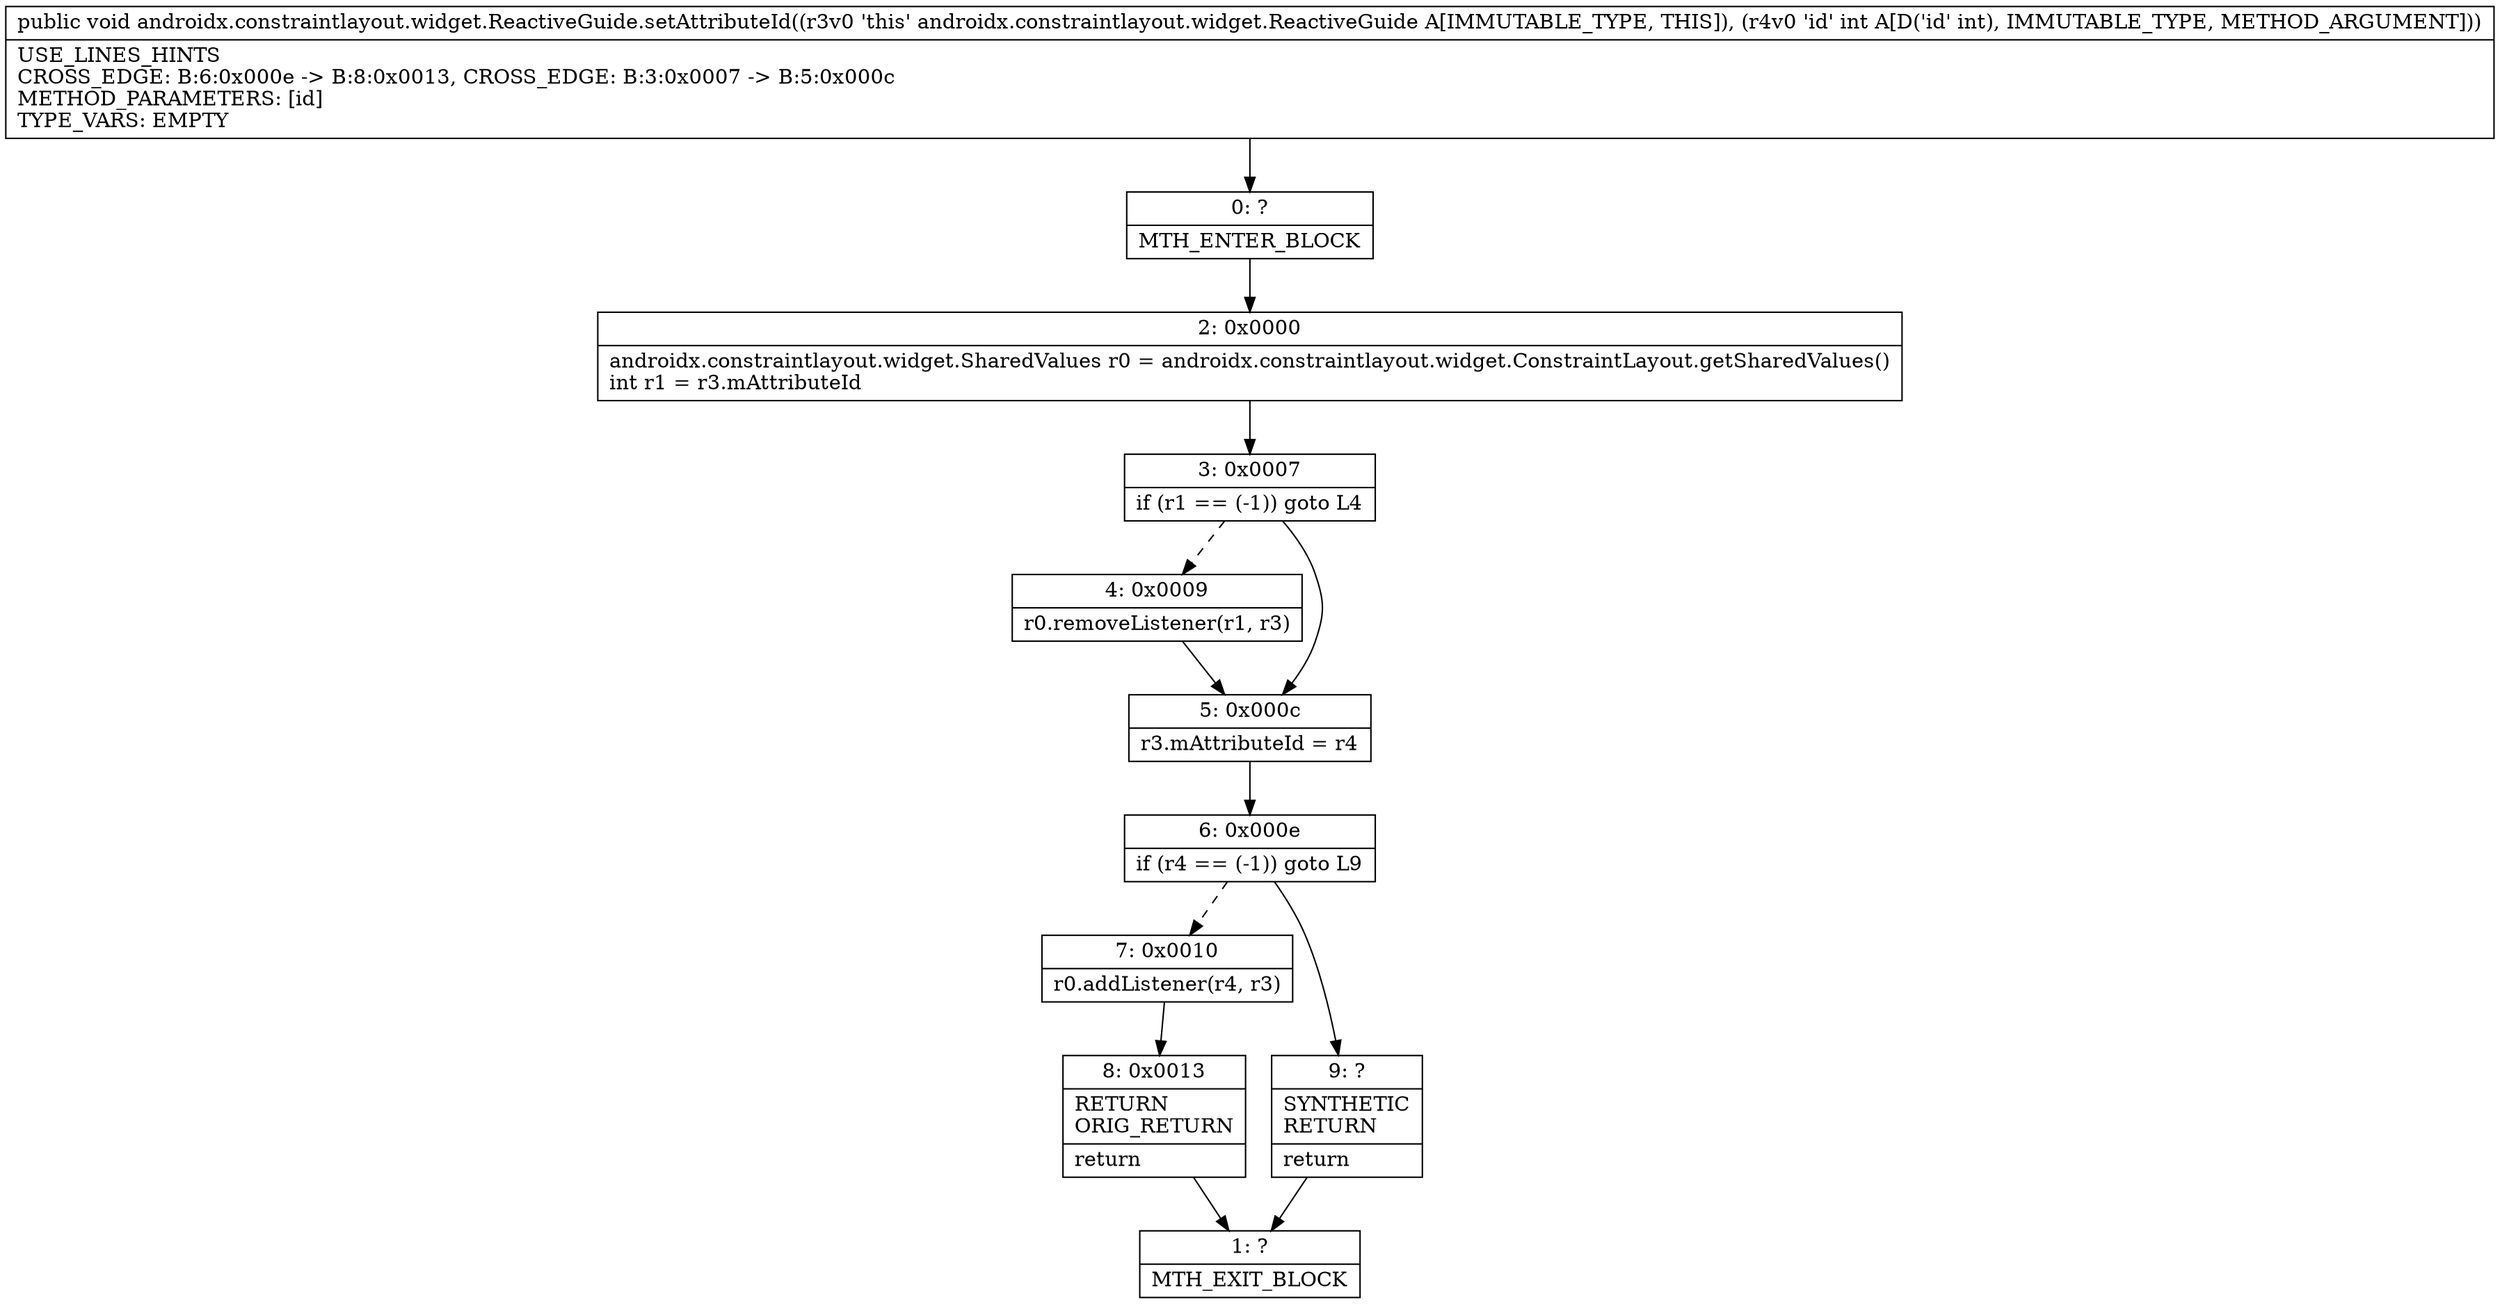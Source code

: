 digraph "CFG forandroidx.constraintlayout.widget.ReactiveGuide.setAttributeId(I)V" {
Node_0 [shape=record,label="{0\:\ ?|MTH_ENTER_BLOCK\l}"];
Node_2 [shape=record,label="{2\:\ 0x0000|androidx.constraintlayout.widget.SharedValues r0 = androidx.constraintlayout.widget.ConstraintLayout.getSharedValues()\lint r1 = r3.mAttributeId\l}"];
Node_3 [shape=record,label="{3\:\ 0x0007|if (r1 == (\-1)) goto L4\l}"];
Node_4 [shape=record,label="{4\:\ 0x0009|r0.removeListener(r1, r3)\l}"];
Node_5 [shape=record,label="{5\:\ 0x000c|r3.mAttributeId = r4\l}"];
Node_6 [shape=record,label="{6\:\ 0x000e|if (r4 == (\-1)) goto L9\l}"];
Node_7 [shape=record,label="{7\:\ 0x0010|r0.addListener(r4, r3)\l}"];
Node_8 [shape=record,label="{8\:\ 0x0013|RETURN\lORIG_RETURN\l|return\l}"];
Node_1 [shape=record,label="{1\:\ ?|MTH_EXIT_BLOCK\l}"];
Node_9 [shape=record,label="{9\:\ ?|SYNTHETIC\lRETURN\l|return\l}"];
MethodNode[shape=record,label="{public void androidx.constraintlayout.widget.ReactiveGuide.setAttributeId((r3v0 'this' androidx.constraintlayout.widget.ReactiveGuide A[IMMUTABLE_TYPE, THIS]), (r4v0 'id' int A[D('id' int), IMMUTABLE_TYPE, METHOD_ARGUMENT]))  | USE_LINES_HINTS\lCROSS_EDGE: B:6:0x000e \-\> B:8:0x0013, CROSS_EDGE: B:3:0x0007 \-\> B:5:0x000c\lMETHOD_PARAMETERS: [id]\lTYPE_VARS: EMPTY\l}"];
MethodNode -> Node_0;Node_0 -> Node_2;
Node_2 -> Node_3;
Node_3 -> Node_4[style=dashed];
Node_3 -> Node_5;
Node_4 -> Node_5;
Node_5 -> Node_6;
Node_6 -> Node_7[style=dashed];
Node_6 -> Node_9;
Node_7 -> Node_8;
Node_8 -> Node_1;
Node_9 -> Node_1;
}

